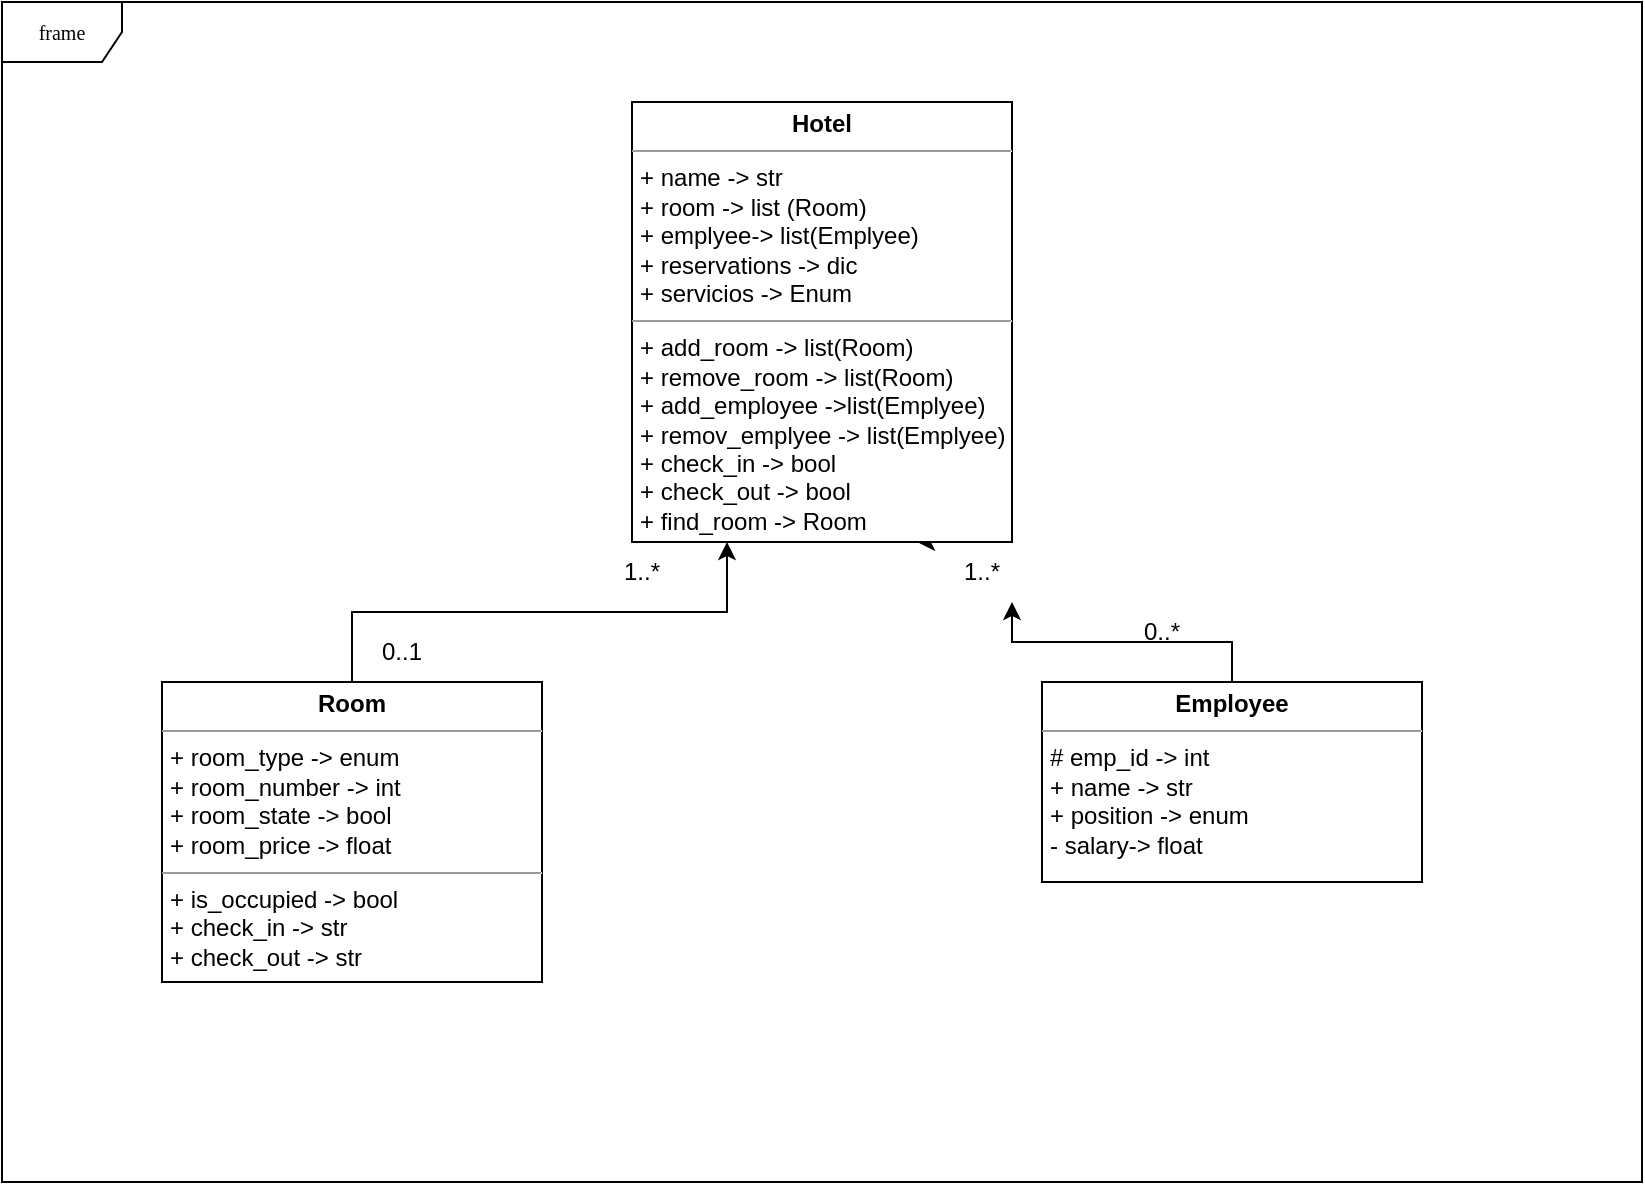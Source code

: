 <mxfile version="24.2.3" type="device">
  <diagram name="Page-1" id="c4acf3e9-155e-7222-9cf6-157b1a14988f">
    <mxGraphModel dx="794" dy="459" grid="1" gridSize="10" guides="1" tooltips="1" connect="1" arrows="1" fold="1" page="1" pageScale="1" pageWidth="850" pageHeight="1100" background="none" math="0" shadow="0">
      <root>
        <mxCell id="0" />
        <mxCell id="1" parent="0" />
        <mxCell id="17acba5748e5396b-1" value="frame" style="shape=umlFrame;whiteSpace=wrap;html=1;rounded=0;shadow=0;comic=0;labelBackgroundColor=none;strokeWidth=1;fontFamily=Verdana;fontSize=10;align=center;" parent="1" vertex="1">
          <mxGeometry x="20" y="30" width="820" height="590" as="geometry" />
        </mxCell>
        <mxCell id="5d2195bd80daf111-15" value="&lt;p style=&quot;margin:0px;margin-top:4px;text-align:center;&quot;&gt;&lt;b&gt;Employee&lt;/b&gt;&lt;/p&gt;&lt;hr size=&quot;1&quot;&gt;&lt;p style=&quot;margin:0px;margin-left:4px;&quot;&gt;# emp_id -&amp;gt; int&lt;br&gt;+ name -&amp;gt; str&lt;/p&gt;&lt;p style=&quot;margin:0px;margin-left:4px;&quot;&gt;+ position -&amp;gt; enum&lt;/p&gt;&lt;p style=&quot;margin:0px;margin-left:4px;&quot;&gt;- salary-&amp;gt; float&lt;/p&gt;&lt;p style=&quot;margin:0px;margin-left:4px;&quot;&gt;&lt;br&gt;&lt;/p&gt;" style="verticalAlign=top;align=left;overflow=fill;fontSize=12;fontFamily=Helvetica;html=1;rounded=0;shadow=0;comic=0;labelBackgroundColor=none;strokeWidth=1" parent="1" vertex="1">
          <mxGeometry x="540" y="370" width="190" height="100" as="geometry" />
        </mxCell>
        <mxCell id="hru5D2vzHSLLFb0k-sDj-2" style="edgeStyle=orthogonalEdgeStyle;rounded=0;orthogonalLoop=1;jettySize=auto;html=1;exitX=0.5;exitY=0;exitDx=0;exitDy=0;entryX=0.75;entryY=1;entryDx=0;entryDy=0;" parent="1" source="YWSU_qkoXLF3j-Kj4WeA-3" target="hru5D2vzHSLLFb0k-sDj-1" edge="1">
          <mxGeometry relative="1" as="geometry" />
        </mxCell>
        <mxCell id="hru5D2vzHSLLFb0k-sDj-1" value="&lt;p style=&quot;margin:0px;margin-top:4px;text-align:center;&quot;&gt;&lt;b&gt;Hotel&lt;/b&gt;&lt;/p&gt;&lt;hr size=&quot;1&quot;&gt;&lt;p style=&quot;margin:0px;margin-left:4px;&quot;&gt;+ name -&amp;gt; str&lt;br&gt;+ room -&amp;gt; list (Room)&lt;/p&gt;&lt;p style=&quot;margin:0px;margin-left:4px;&quot;&gt;+ emplyee-&amp;gt; list(Emplyee)&lt;/p&gt;&lt;p style=&quot;margin:0px;margin-left:4px;&quot;&gt;+ reservations -&amp;gt; dic&lt;/p&gt;&lt;p style=&quot;margin:0px;margin-left:4px;&quot;&gt;+ servicios -&amp;gt; Enum&lt;/p&gt;&lt;hr size=&quot;1&quot;&gt;&lt;p style=&quot;margin:0px;margin-left:4px;&quot;&gt;+ add_room -&amp;gt; list(Room)&lt;br&gt;&lt;/p&gt;&lt;p style=&quot;margin:0px;margin-left:4px;&quot;&gt;+ remove_room -&amp;gt; list(Room)&lt;/p&gt;&lt;p style=&quot;margin:0px;margin-left:4px;&quot;&gt;+ add_employee -&amp;gt;list(Emplyee)&lt;/p&gt;&lt;p style=&quot;margin:0px;margin-left:4px;&quot;&gt;+ remov_emplyee -&amp;gt; l&lt;span style=&quot;background-color: initial;&quot;&gt;ist(Emplyee)&lt;/span&gt;&lt;/p&gt;&lt;p style=&quot;margin:0px;margin-left:4px;&quot;&gt;+ check_in -&amp;gt; bool&lt;/p&gt;&lt;p style=&quot;margin:0px;margin-left:4px;&quot;&gt;+ check_out -&amp;gt; bool&lt;/p&gt;&lt;p style=&quot;margin:0px;margin-left:4px;&quot;&gt;+ find_room -&amp;gt; Room&lt;/p&gt;" style="verticalAlign=top;align=left;overflow=fill;fontSize=12;fontFamily=Helvetica;html=1;rounded=0;shadow=0;comic=0;labelBackgroundColor=none;strokeWidth=1" parent="1" vertex="1">
          <mxGeometry x="335" y="80" width="190" height="220" as="geometry" />
        </mxCell>
        <mxCell id="hru5D2vzHSLLFb0k-sDj-3" value="&lt;p style=&quot;margin:0px;margin-top:4px;text-align:center;&quot;&gt;&lt;b&gt;Room&lt;/b&gt;&lt;/p&gt;&lt;hr size=&quot;1&quot;&gt;&lt;p style=&quot;margin:0px;margin-left:4px;&quot;&gt;+ room_type -&amp;gt; enum&lt;br&gt;+ room_number -&amp;gt; int&lt;/p&gt;&lt;p style=&quot;margin:0px;margin-left:4px;&quot;&gt;+ room_state -&amp;gt; bool&lt;/p&gt;&lt;p style=&quot;margin:0px;margin-left:4px;&quot;&gt;+ room_price -&amp;gt; float&lt;/p&gt;&lt;hr size=&quot;1&quot;&gt;&lt;p style=&quot;margin:0px;margin-left:4px;&quot;&gt;+ is_occupied -&amp;gt; bool&lt;br&gt;+ check_in -&amp;gt; str&lt;/p&gt;&lt;p style=&quot;margin:0px;margin-left:4px;&quot;&gt;+ check_out -&amp;gt; str&lt;/p&gt;" style="verticalAlign=top;align=left;overflow=fill;fontSize=12;fontFamily=Helvetica;html=1;rounded=0;shadow=0;comic=0;labelBackgroundColor=none;strokeWidth=1" parent="1" vertex="1">
          <mxGeometry x="100" y="370" width="190" height="150" as="geometry" />
        </mxCell>
        <mxCell id="hru5D2vzHSLLFb0k-sDj-4" style="edgeStyle=orthogonalEdgeStyle;rounded=0;orthogonalLoop=1;jettySize=auto;html=1;exitX=0.5;exitY=0;exitDx=0;exitDy=0;entryX=0.25;entryY=1;entryDx=0;entryDy=0;" parent="1" source="hru5D2vzHSLLFb0k-sDj-3" target="hru5D2vzHSLLFb0k-sDj-1" edge="1">
          <mxGeometry relative="1" as="geometry">
            <mxPoint x="645" y="380" as="sourcePoint" />
            <mxPoint x="435" y="240" as="targetPoint" />
          </mxGeometry>
        </mxCell>
        <mxCell id="YWSU_qkoXLF3j-Kj4WeA-6" style="edgeStyle=orthogonalEdgeStyle;rounded=0;orthogonalLoop=1;jettySize=auto;html=1;exitX=0.75;exitY=1;exitDx=0;exitDy=0;" edge="1" parent="1" source="YWSU_qkoXLF3j-Kj4WeA-1">
          <mxGeometry relative="1" as="geometry">
            <mxPoint x="355" y="330" as="targetPoint" />
          </mxGeometry>
        </mxCell>
        <mxCell id="YWSU_qkoXLF3j-Kj4WeA-1" value="1..*" style="text;html=1;align=center;verticalAlign=middle;whiteSpace=wrap;rounded=0;" vertex="1" parent="1">
          <mxGeometry x="310" y="300" width="60" height="30" as="geometry" />
        </mxCell>
        <mxCell id="YWSU_qkoXLF3j-Kj4WeA-2" value="0..1" style="text;html=1;align=center;verticalAlign=middle;whiteSpace=wrap;rounded=0;" vertex="1" parent="1">
          <mxGeometry x="190" y="340" width="60" height="30" as="geometry" />
        </mxCell>
        <mxCell id="YWSU_qkoXLF3j-Kj4WeA-4" value="0..*" style="text;html=1;align=center;verticalAlign=middle;whiteSpace=wrap;rounded=0;" vertex="1" parent="1">
          <mxGeometry x="570" y="330" width="60" height="30" as="geometry" />
        </mxCell>
        <mxCell id="YWSU_qkoXLF3j-Kj4WeA-5" value="" style="edgeStyle=orthogonalEdgeStyle;rounded=0;orthogonalLoop=1;jettySize=auto;html=1;exitX=0.5;exitY=0;exitDx=0;exitDy=0;entryX=0.75;entryY=1;entryDx=0;entryDy=0;" edge="1" parent="1" source="5d2195bd80daf111-15" target="YWSU_qkoXLF3j-Kj4WeA-3">
          <mxGeometry relative="1" as="geometry">
            <mxPoint x="635" y="370" as="sourcePoint" />
            <mxPoint x="478" y="300" as="targetPoint" />
          </mxGeometry>
        </mxCell>
        <mxCell id="YWSU_qkoXLF3j-Kj4WeA-3" value="1..*" style="text;html=1;align=center;verticalAlign=middle;whiteSpace=wrap;rounded=0;" vertex="1" parent="1">
          <mxGeometry x="480" y="300" width="60" height="30" as="geometry" />
        </mxCell>
      </root>
    </mxGraphModel>
  </diagram>
</mxfile>
